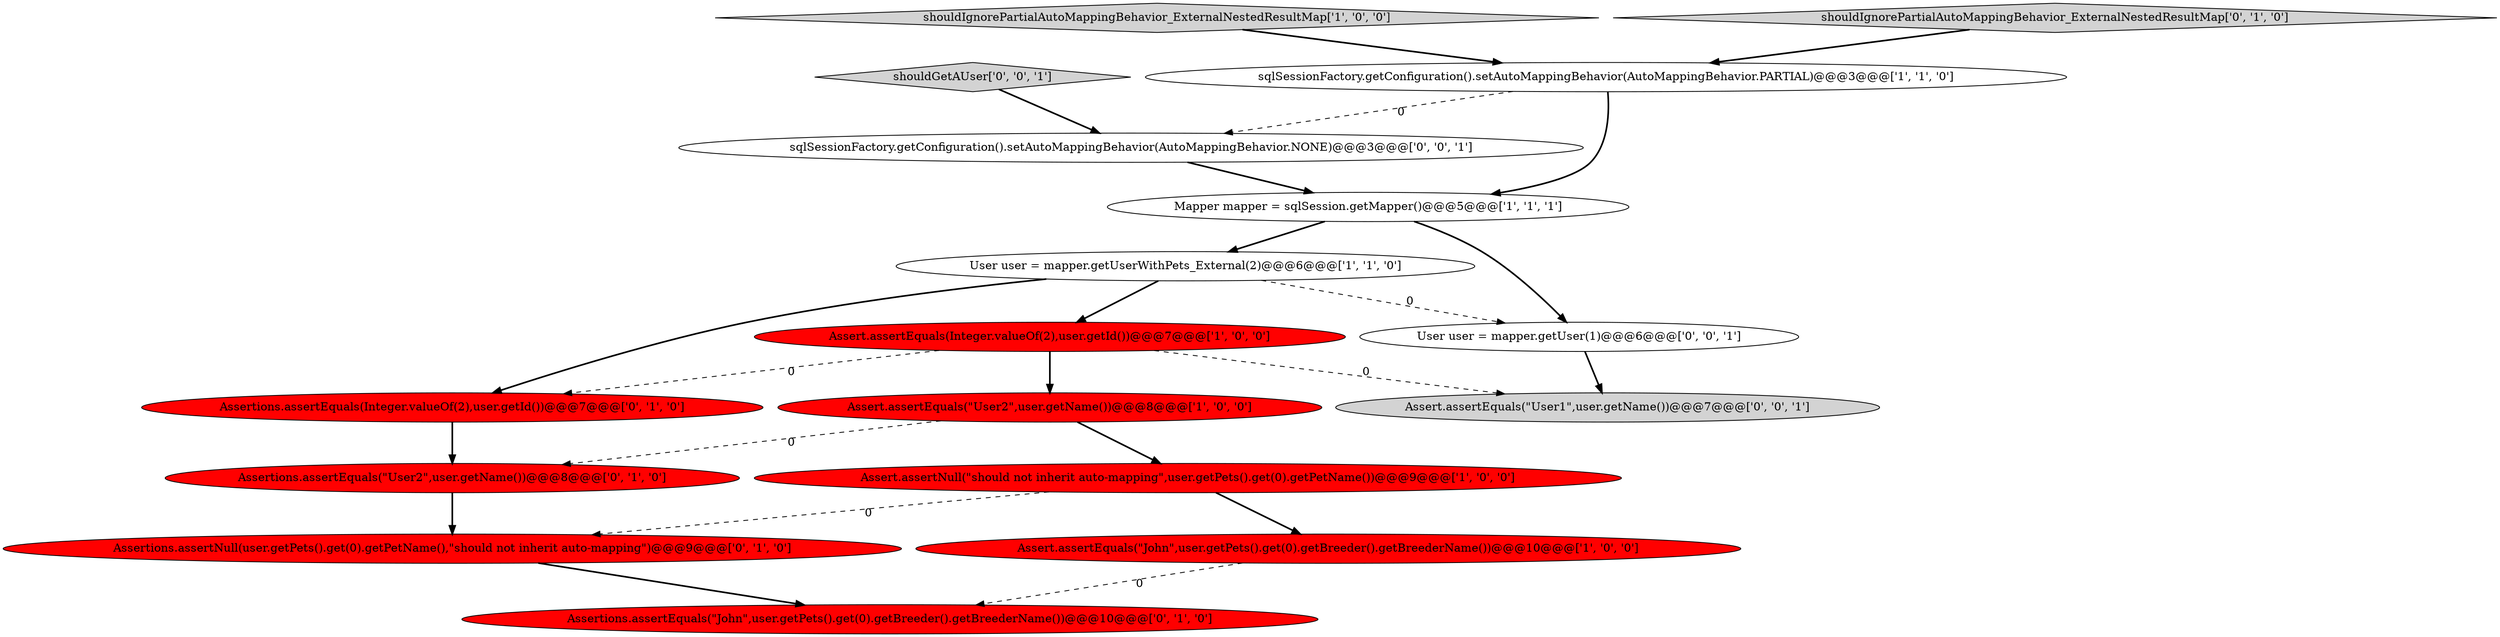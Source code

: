 digraph {
7 [style = filled, label = "Assert.assertNull(\"should not inherit auto-mapping\",user.getPets().get(0).getPetName())@@@9@@@['1', '0', '0']", fillcolor = red, shape = ellipse image = "AAA1AAABBB1BBB"];
6 [style = filled, label = "Assert.assertEquals(\"John\",user.getPets().get(0).getBreeder().getBreederName())@@@10@@@['1', '0', '0']", fillcolor = red, shape = ellipse image = "AAA1AAABBB1BBB"];
8 [style = filled, label = "Assertions.assertEquals(Integer.valueOf(2),user.getId())@@@7@@@['0', '1', '0']", fillcolor = red, shape = ellipse image = "AAA1AAABBB2BBB"];
16 [style = filled, label = "sqlSessionFactory.getConfiguration().setAutoMappingBehavior(AutoMappingBehavior.NONE)@@@3@@@['0', '0', '1']", fillcolor = white, shape = ellipse image = "AAA0AAABBB3BBB"];
11 [style = filled, label = "Assertions.assertEquals(\"User2\",user.getName())@@@8@@@['0', '1', '0']", fillcolor = red, shape = ellipse image = "AAA1AAABBB2BBB"];
3 [style = filled, label = "Assert.assertEquals(Integer.valueOf(2),user.getId())@@@7@@@['1', '0', '0']", fillcolor = red, shape = ellipse image = "AAA1AAABBB1BBB"];
5 [style = filled, label = "shouldIgnorePartialAutoMappingBehavior_ExternalNestedResultMap['1', '0', '0']", fillcolor = lightgray, shape = diamond image = "AAA0AAABBB1BBB"];
15 [style = filled, label = "User user = mapper.getUser(1)@@@6@@@['0', '0', '1']", fillcolor = white, shape = ellipse image = "AAA0AAABBB3BBB"];
4 [style = filled, label = "Assert.assertEquals(\"User2\",user.getName())@@@8@@@['1', '0', '0']", fillcolor = red, shape = ellipse image = "AAA1AAABBB1BBB"];
10 [style = filled, label = "shouldIgnorePartialAutoMappingBehavior_ExternalNestedResultMap['0', '1', '0']", fillcolor = lightgray, shape = diamond image = "AAA0AAABBB2BBB"];
13 [style = filled, label = "shouldGetAUser['0', '0', '1']", fillcolor = lightgray, shape = diamond image = "AAA0AAABBB3BBB"];
0 [style = filled, label = "Mapper mapper = sqlSession.getMapper()@@@5@@@['1', '1', '1']", fillcolor = white, shape = ellipse image = "AAA0AAABBB1BBB"];
14 [style = filled, label = "Assert.assertEquals(\"User1\",user.getName())@@@7@@@['0', '0', '1']", fillcolor = lightgray, shape = ellipse image = "AAA0AAABBB3BBB"];
2 [style = filled, label = "sqlSessionFactory.getConfiguration().setAutoMappingBehavior(AutoMappingBehavior.PARTIAL)@@@3@@@['1', '1', '0']", fillcolor = white, shape = ellipse image = "AAA0AAABBB1BBB"];
12 [style = filled, label = "Assertions.assertNull(user.getPets().get(0).getPetName(),\"should not inherit auto-mapping\")@@@9@@@['0', '1', '0']", fillcolor = red, shape = ellipse image = "AAA1AAABBB2BBB"];
9 [style = filled, label = "Assertions.assertEquals(\"John\",user.getPets().get(0).getBreeder().getBreederName())@@@10@@@['0', '1', '0']", fillcolor = red, shape = ellipse image = "AAA1AAABBB2BBB"];
1 [style = filled, label = "User user = mapper.getUserWithPets_External(2)@@@6@@@['1', '1', '0']", fillcolor = white, shape = ellipse image = "AAA0AAABBB1BBB"];
16->0 [style = bold, label=""];
1->8 [style = bold, label=""];
15->14 [style = bold, label=""];
1->15 [style = dashed, label="0"];
6->9 [style = dashed, label="0"];
1->3 [style = bold, label=""];
11->12 [style = bold, label=""];
12->9 [style = bold, label=""];
3->4 [style = bold, label=""];
13->16 [style = bold, label=""];
0->15 [style = bold, label=""];
4->7 [style = bold, label=""];
5->2 [style = bold, label=""];
2->0 [style = bold, label=""];
0->1 [style = bold, label=""];
2->16 [style = dashed, label="0"];
7->6 [style = bold, label=""];
7->12 [style = dashed, label="0"];
3->8 [style = dashed, label="0"];
10->2 [style = bold, label=""];
4->11 [style = dashed, label="0"];
3->14 [style = dashed, label="0"];
8->11 [style = bold, label=""];
}
